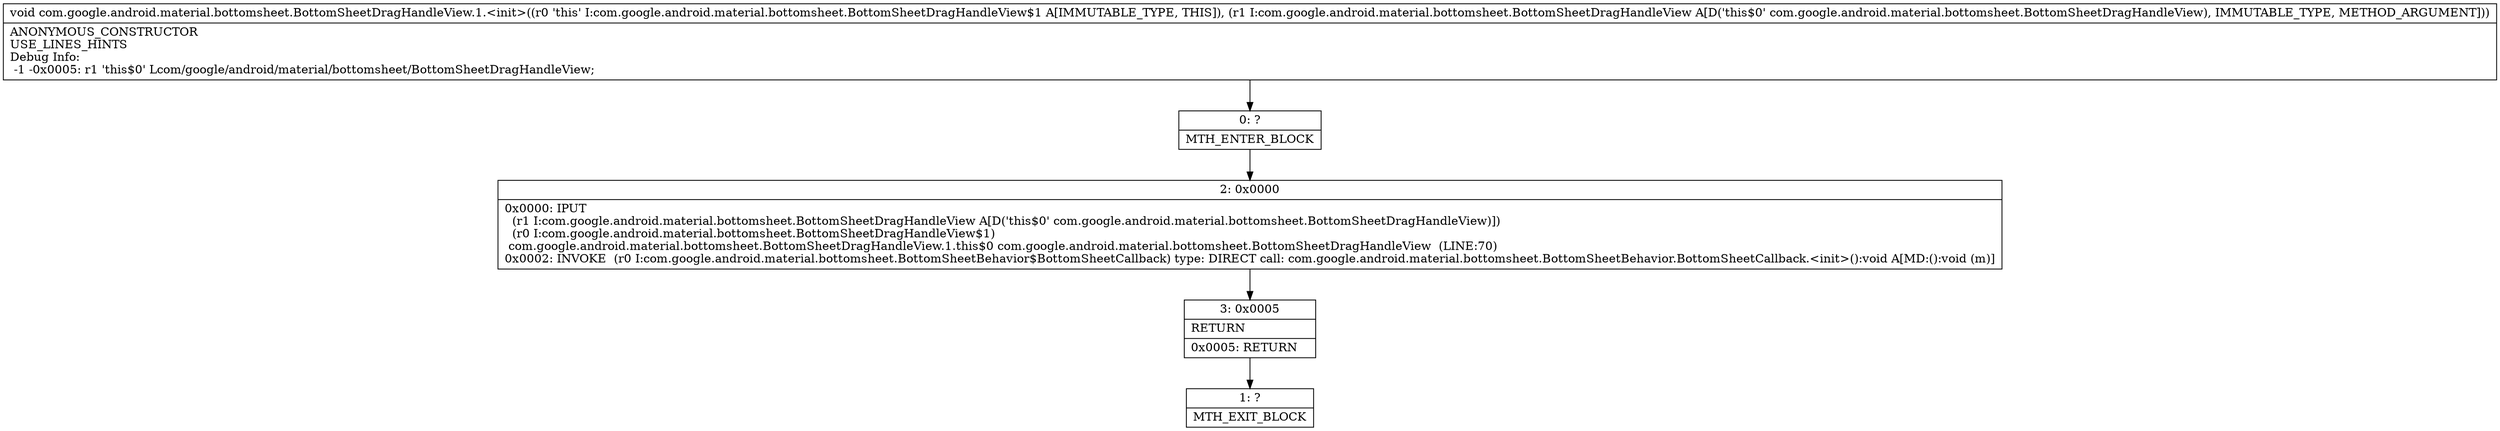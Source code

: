 digraph "CFG forcom.google.android.material.bottomsheet.BottomSheetDragHandleView.1.\<init\>(Lcom\/google\/android\/material\/bottomsheet\/BottomSheetDragHandleView;)V" {
Node_0 [shape=record,label="{0\:\ ?|MTH_ENTER_BLOCK\l}"];
Node_2 [shape=record,label="{2\:\ 0x0000|0x0000: IPUT  \l  (r1 I:com.google.android.material.bottomsheet.BottomSheetDragHandleView A[D('this$0' com.google.android.material.bottomsheet.BottomSheetDragHandleView)])\l  (r0 I:com.google.android.material.bottomsheet.BottomSheetDragHandleView$1)\l com.google.android.material.bottomsheet.BottomSheetDragHandleView.1.this$0 com.google.android.material.bottomsheet.BottomSheetDragHandleView  (LINE:70)\l0x0002: INVOKE  (r0 I:com.google.android.material.bottomsheet.BottomSheetBehavior$BottomSheetCallback) type: DIRECT call: com.google.android.material.bottomsheet.BottomSheetBehavior.BottomSheetCallback.\<init\>():void A[MD:():void (m)]\l}"];
Node_3 [shape=record,label="{3\:\ 0x0005|RETURN\l|0x0005: RETURN   \l}"];
Node_1 [shape=record,label="{1\:\ ?|MTH_EXIT_BLOCK\l}"];
MethodNode[shape=record,label="{void com.google.android.material.bottomsheet.BottomSheetDragHandleView.1.\<init\>((r0 'this' I:com.google.android.material.bottomsheet.BottomSheetDragHandleView$1 A[IMMUTABLE_TYPE, THIS]), (r1 I:com.google.android.material.bottomsheet.BottomSheetDragHandleView A[D('this$0' com.google.android.material.bottomsheet.BottomSheetDragHandleView), IMMUTABLE_TYPE, METHOD_ARGUMENT]))  | ANONYMOUS_CONSTRUCTOR\lUSE_LINES_HINTS\lDebug Info:\l  \-1 \-0x0005: r1 'this$0' Lcom\/google\/android\/material\/bottomsheet\/BottomSheetDragHandleView;\l}"];
MethodNode -> Node_0;Node_0 -> Node_2;
Node_2 -> Node_3;
Node_3 -> Node_1;
}

